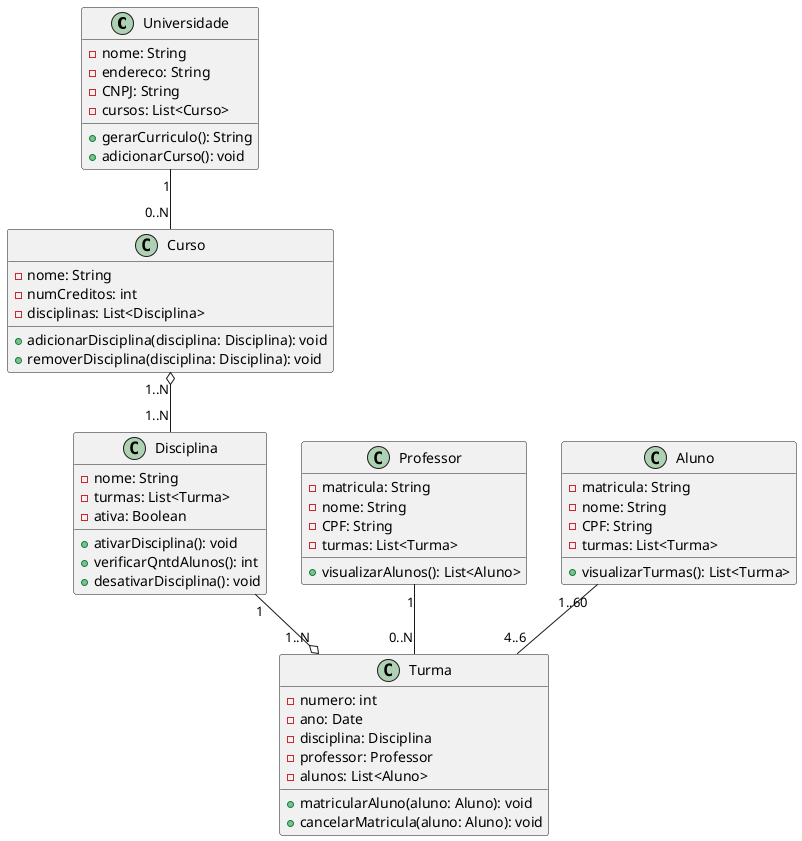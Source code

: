 @startuml

class Universidade {
  -nome: String
  -endereco: String
  -CNPJ: String
  -cursos: List<Curso>
  +gerarCurriculo(): String
  +adicionarCurso(): void
}

class Curso {
  -nome: String
  -numCreditos: int
  -disciplinas: List<Disciplina>
  +adicionarDisciplina(disciplina: Disciplina): void
  +removerDisciplina(disciplina: Disciplina): void
}

class Disciplina {
  -nome: String
  -turmas: List<Turma>
  -ativa: Boolean
  +ativarDisciplina(): void
  +verificarQntdAlunos(): int
  +desativarDisciplina(): void
}

class Turma {
  -numero: int
  -ano: Date
  -disciplina: Disciplina
  -professor: Professor
  -alunos: List<Aluno>
  +matricularAluno(aluno: Aluno): void
  +cancelarMatricula(aluno: Aluno): void
}

class Professor {
  -matricula: String
  -nome: String
  -CPF: String
  -turmas: List<Turma>
  +visualizarAlunos(): List<Aluno>
}

class Aluno {
  -matricula: String
  -nome: String  
  -CPF: String 
  -turmas: List<Turma>
  +visualizarTurmas(): List<Turma>
}

Universidade "1" -- "0..N" Curso
Curso "1..N" o-- "1..N" Disciplina
Disciplina "1" --o "1..N" Turma
Professor "1" -- "0..N" Turma
Aluno "1..60" -- "4..6" Turma

@enduml